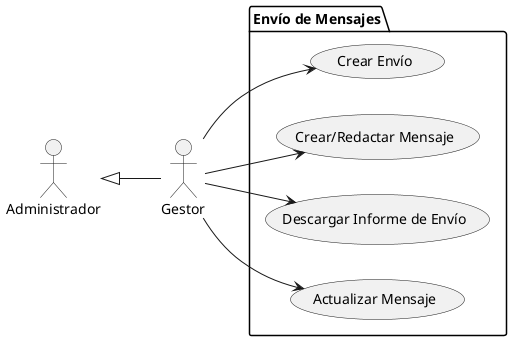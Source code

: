@startuml EnvioDocumentos
left to right direction
actor "Gestor" as Usuario
actor "Administrador" as Administrador

package "Envío de Mensajes" {
    usecase "Crear Envío" as ED1
    usecase "Crear/Redactar Mensaje" as ED2
    usecase "Descargar Informe de Envío" as ED3
    usecase "Actualizar Mensaje" as ED4
}

Administrador <|-- Usuario
Usuario --> ED1
Usuario --> ED2
Usuario --> ED3
Usuario --> ED4
@enduml